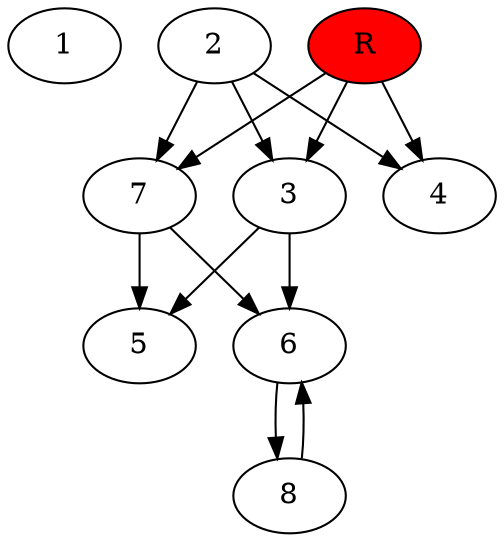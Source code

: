 digraph prb7651 {
	1
	2
	3
	4
	5
	6
	7
	8
	R [fillcolor="#ff0000" style=filled]
	2 -> 3
	2 -> 4
	2 -> 7
	3 -> 5
	3 -> 6
	6 -> 8
	7 -> 5
	7 -> 6
	8 -> 6
	R -> 3
	R -> 4
	R -> 7
}
